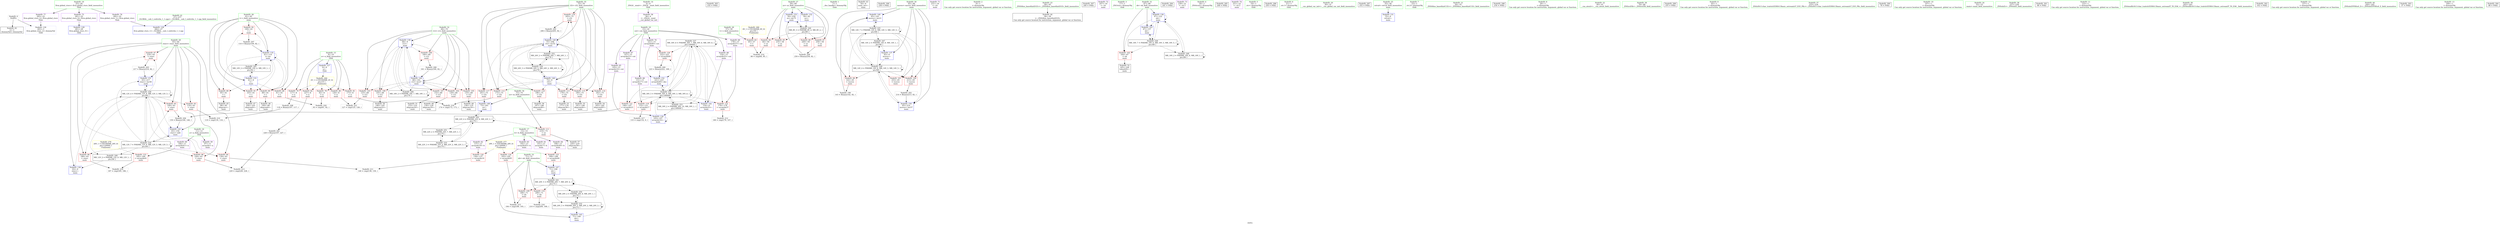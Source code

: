 digraph "SVFG" {
	label="SVFG";

	Node0x563da65fe4d0 [shape=record,color=grey,label="{NodeID: 0\nNullPtr}"];
	Node0x563da65fe4d0 -> Node0x563da6623800[style=solid];
	Node0x563da65fe4d0 -> Node0x563da662a080[style=solid];
	Node0x563da6623db0 [shape=record,color=red,label="{NodeID: 97\n216\<--63\n\<--stars\nmain\n}"];
	Node0x563da6623db0 -> Node0x563da6627e50[style=solid];
	Node0x563da6602970 [shape=record,color=green,label="{NodeID: 14\n4\<--6\n_ZStL8__ioinit\<--_ZStL8__ioinit_field_insensitive\nGlob }"];
	Node0x563da6602970 -> Node0x563da6625520[style=solid];
	Node0x563da6645e20 [shape=record,color=yellow,style=double,label="{NodeID: 277\n28V_1 = ENCHI(MR_28V_0)\npts\{140000 \}\nFun[main]}"];
	Node0x563da6645e20 -> Node0x563da66297d0[style=dashed];
	Node0x563da6645e20 -> Node0x563da6629b10[style=dashed];
	Node0x563da6645e20 -> Node0x563da6629be0[style=dashed];
	Node0x563da6624910 [shape=record,color=red,label="{NodeID: 111\n219\<--73\n\<--ni\nmain\n}"];
	Node0x563da6624910 -> Node0x563da6625450[style=solid];
	Node0x563da66039a0 [shape=record,color=green,label="{NodeID: 28\n61\<--62\ni\<--i_field_insensitive\nmain\n}"];
	Node0x563da66039a0 -> Node0x563da6626db0[style=solid];
	Node0x563da66039a0 -> Node0x563da6626e80[style=solid];
	Node0x563da66039a0 -> Node0x563da6626f50[style=solid];
	Node0x563da66039a0 -> Node0x563da6627020[style=solid];
	Node0x563da66039a0 -> Node0x563da66270f0[style=solid];
	Node0x563da66039a0 -> Node0x563da662a320[style=solid];
	Node0x563da66039a0 -> Node0x563da662a4c0[style=solid];
	Node0x563da662f2e0 [shape=record,color=grey,label="{NodeID: 208\n118 = Binary(107, 117, )\n}"];
	Node0x563da662f2e0 -> Node0x563da662f5e0[style=solid];
	Node0x563da6629be0 [shape=record,color=red,label="{NodeID: 125\n199\<--198\n\<--arrayidx49\nmain\n}"];
	Node0x563da6629be0 -> Node0x563da662ae80[style=solid];
	Node0x563da6623800 [shape=record,color=black,label="{NodeID: 42\n2\<--3\ndummyVal\<--dummyVal\n}"];
	Node0x563da6655b90 [shape=record,color=black,label="{NodeID: 305\n232 = PHI()\n}"];
	Node0x563da662a800 [shape=record,color=blue,label="{NodeID: 139\n69\<--9\ni12\<--\nmain\n}"];
	Node0x563da662a800 -> Node0x563da6624290[style=dashed];
	Node0x563da662a800 -> Node0x563da6624360[style=dashed];
	Node0x563da662a800 -> Node0x563da6624430[style=dashed];
	Node0x563da662a800 -> Node0x563da6624500[style=dashed];
	Node0x563da662a800 -> Node0x563da66245d0[style=dashed];
	Node0x563da662a800 -> Node0x563da66246a0[style=dashed];
	Node0x563da662a800 -> Node0x563da662a800[style=dashed];
	Node0x563da662a800 -> Node0x563da662ac10[style=dashed];
	Node0x563da662a800 -> Node0x563da663fd80[style=dashed];
	Node0x563da6625380 [shape=record,color=black,label="{NodeID: 56\n197\<--196\nidxprom48\<--\nmain\n}"];
	Node0x563da662b360 [shape=record,color=blue,label="{NodeID: 153\n59\<--259\nzz\<--inc75\nmain\n}"];
	Node0x563da662b360 -> Node0x563da663e080[style=dashed];
	Node0x563da6625ee0 [shape=record,color=purple,label="{NodeID: 70\n221\<--15\narrayidx60\<--cnt\nmain\n}"];
	Node0x563da6625ee0 -> Node0x563da6629cb0[style=solid];
	Node0x563da6625ee0 -> Node0x563da662b290[style=solid];
	Node0x563da6640280 [shape=record,color=black,label="{NodeID: 250\nMR_20V_2 = PHI(MR_20V_8, MR_20V_1, )\npts\{72 \}\n}"];
	Node0x563da6640280 -> Node0x563da663a480[style=dashed];
	Node0x563da6626a70 [shape=record,color=red,label="{NodeID: 84\n84\<--59\n\<--zz\nmain\n}"];
	Node0x563da6626a70 -> Node0x563da662fbe0[style=solid];
	Node0x563da65fedd0 [shape=record,color=green,label="{NodeID: 1\n7\<--1\n__dso_handle\<--dummyObj\nGlob }"];
	Node0x563da6644880 [shape=record,color=yellow,style=double,label="{NodeID: 264\n2V_1 = ENCHI(MR_2V_0)\npts\{10 \}\nFun[main]}"];
	Node0x563da6644880 -> Node0x563da6626590[style=dashed];
	Node0x563da6644880 -> Node0x563da6626660[style=dashed];
	Node0x563da6644880 -> Node0x563da6626730[style=dashed];
	Node0x563da6644880 -> Node0x563da6626800[style=dashed];
	Node0x563da6644880 -> Node0x563da66268d0[style=dashed];
	Node0x563da6623e80 [shape=record,color=red,label="{NodeID: 98\n226\<--63\n\<--stars\nmain\n}"];
	Node0x563da6623e80 -> Node0x563da662fa60[style=solid];
	Node0x563da6602a40 [shape=record,color=green,label="{NodeID: 15\n8\<--10\nn\<--n_field_insensitive\nGlob }"];
	Node0x563da6602a40 -> Node0x563da6626590[style=solid];
	Node0x563da6602a40 -> Node0x563da6626660[style=solid];
	Node0x563da6602a40 -> Node0x563da6626730[style=solid];
	Node0x563da6602a40 -> Node0x563da6626800[style=solid];
	Node0x563da6602a40 -> Node0x563da66268d0[style=solid];
	Node0x563da6602a40 -> Node0x563da6629d80[style=solid];
	Node0x563da66249e0 [shape=record,color=red,label="{NodeID: 112\n172\<--75\n\<--i32\nmain\n}"];
	Node0x563da66249e0 -> Node0x563da6630360[style=solid];
	Node0x563da6622e70 [shape=record,color=green,label="{NodeID: 29\n63\<--64\nstars\<--stars_field_insensitive\nmain\n}"];
	Node0x563da6622e70 -> Node0x563da66271c0[style=solid];
	Node0x563da6622e70 -> Node0x563da6627290[style=solid];
	Node0x563da6622e70 -> Node0x563da6627360[style=solid];
	Node0x563da6622e70 -> Node0x563da6623ce0[style=solid];
	Node0x563da6622e70 -> Node0x563da6623db0[style=solid];
	Node0x563da6622e70 -> Node0x563da6623e80[style=solid];
	Node0x563da6622e70 -> Node0x563da662a590[style=solid];
	Node0x563da6622e70 -> Node0x563da662a9a0[style=solid];
	Node0x563da6622e70 -> Node0x563da662b1c0[style=solid];
	Node0x563da662f460 [shape=record,color=grey,label="{NodeID: 209\n259 = Binary(258, 82, )\n}"];
	Node0x563da662f460 -> Node0x563da662b360[style=solid];
	Node0x563da6629cb0 [shape=record,color=red,label="{NodeID: 126\n222\<--221\n\<--arrayidx60\nmain\n}"];
	Node0x563da6629cb0 -> Node0x563da66279d0[style=solid];
	Node0x563da66238d0 [shape=record,color=black,label="{NodeID: 43\n54\<--9\nmain_ret\<--\nmain\n}"];
	Node0x563da6655cf0 [shape=record,color=black,label="{NodeID: 306\n236 = PHI()\n}"];
	Node0x563da662a8d0 [shape=record,color=blue,label="{NodeID: 140\n65\<--143\nmoves\<--inc21\nmain\n}"];
	Node0x563da662a8d0 -> Node0x563da6638180[style=dashed];
	Node0x563da6625450 [shape=record,color=black,label="{NodeID: 57\n220\<--219\nidxprom59\<--\nmain\n}"];
	Node0x563da6625fb0 [shape=record,color=purple,label="{NodeID: 71\n231\<--19\n\<--.str\nmain\n}"];
	Node0x563da6640780 [shape=record,color=black,label="{NodeID: 251\nMR_22V_2 = PHI(MR_22V_7, MR_22V_1, )\npts\{74 \}\n}"];
	Node0x563da6640780 -> Node0x563da663a980[style=dashed];
	Node0x563da6626b40 [shape=record,color=red,label="{NodeID: 85\n235\<--59\n\<--zz\nmain\n}"];
	Node0x563da65fe3b0 [shape=record,color=green,label="{NodeID: 2\n9\<--1\n\<--dummyObj\nCan only get source location for instruction, argument, global var or function.}"];
	Node0x563da6623f50 [shape=record,color=red,label="{NodeID: 99\n142\<--65\n\<--moves\nmain\n}"];
	Node0x563da6623f50 -> Node0x563da6627850[style=solid];
	Node0x563da65fe670 [shape=record,color=green,label="{NodeID: 16\n11\<--12\na\<--a_field_insensitive\nGlob }"];
	Node0x563da65fe670 -> Node0x563da66255f0[style=solid];
	Node0x563da65fe670 -> Node0x563da66256c0[style=solid];
	Node0x563da6624ab0 [shape=record,color=red,label="{NodeID: 113\n176\<--75\n\<--i32\nmain\n}"];
	Node0x563da6624ab0 -> Node0x563da6625110[style=solid];
	Node0x563da6622f00 [shape=record,color=green,label="{NodeID: 30\n65\<--66\nmoves\<--moves_field_insensitive\nmain\n}"];
	Node0x563da6622f00 -> Node0x563da6623f50[style=solid];
	Node0x563da6622f00 -> Node0x563da6624020[style=solid];
	Node0x563da6622f00 -> Node0x563da66240f0[style=solid];
	Node0x563da6622f00 -> Node0x563da662a660[style=solid];
	Node0x563da6622f00 -> Node0x563da662a8d0[style=solid];
	Node0x563da6622f00 -> Node0x563da662b0f0[style=solid];
	Node0x563da662f5e0 [shape=record,color=grey,label="{NodeID: 210\n119 = cmp(116, 118, )\n}"];
	Node0x563da6629d80 [shape=record,color=blue,label="{NodeID: 127\n8\<--9\nn\<--\nGlob }"];
	Node0x563da6629d80 -> Node0x563da6644880[style=dashed];
	Node0x563da66239a0 [shape=record,color=black,label="{NodeID: 44\n38\<--39\n\<--_ZNSt8ios_base4InitD1Ev\nCan only get source location for instruction, argument, global var or function.}"];
	Node0x563da6655df0 [shape=record,color=black,label="{NodeID: 307\n240 = PHI()\n}"];
	Node0x563da6637c80 [shape=record,color=black,label="{NodeID: 224\nMR_12V_7 = PHI(MR_12V_6, MR_12V_5, MR_12V_5, )\npts\{64 \}\n}"];
	Node0x563da6637c80 -> Node0x563da6627290[style=dashed];
	Node0x563da6637c80 -> Node0x563da6627360[style=dashed];
	Node0x563da6637c80 -> Node0x563da6623ce0[style=dashed];
	Node0x563da6637c80 -> Node0x563da6623db0[style=dashed];
	Node0x563da6637c80 -> Node0x563da6623e80[style=dashed];
	Node0x563da6637c80 -> Node0x563da662a9a0[style=dashed];
	Node0x563da6637c80 -> Node0x563da662b1c0[style=dashed];
	Node0x563da6637c80 -> Node0x563da6637c80[style=dashed];
	Node0x563da6637c80 -> Node0x563da6639080[style=dashed];
	Node0x563da6637c80 -> Node0x563da663ea80[style=dashed];
	Node0x563da662a9a0 [shape=record,color=blue,label="{NodeID: 141\n63\<--150\nstars\<--add\nmain\n}"];
	Node0x563da662a9a0 -> Node0x563da6637c80[style=dashed];
	Node0x563da6625520 [shape=record,color=purple,label="{NodeID: 58\n36\<--4\n\<--_ZStL8__ioinit\n__cxx_global_var_init\n}"];
	Node0x563da6626080 [shape=record,color=purple,label="{NodeID: 72\n247\<--19\n\<--.str\nmain\n}"];
	Node0x563da6640c80 [shape=record,color=black,label="{NodeID: 252\nMR_24V_2 = PHI(MR_24V_7, MR_24V_1, )\npts\{76 \}\n}"];
	Node0x563da6640c80 -> Node0x563da663ae80[style=dashed];
	Node0x563da6626c10 [shape=record,color=red,label="{NodeID: 86\n249\<--59\n\<--zz\nmain\n}"];
	Node0x563da6603ed0 [shape=record,color=green,label="{NodeID: 3\n17\<--1\n_ZSt3cin\<--dummyObj\nGlob }"];
	Node0x563da6645480 [shape=record,color=yellow,style=double,label="{NodeID: 266\n6V_1 = ENCHI(MR_6V_0)\npts\{58 \}\nFun[main]}"];
	Node0x563da6645480 -> Node0x563da66269a0[style=dashed];
	Node0x563da6624020 [shape=record,color=red,label="{NodeID: 100\n213\<--65\n\<--moves\nmain\n}"];
	Node0x563da6624020 -> Node0x563da6627cd0[style=solid];
	Node0x563da65fe740 [shape=record,color=green,label="{NodeID: 17\n13\<--14\nb\<--b_field_insensitive\nGlob }"];
	Node0x563da65fe740 -> Node0x563da6625790[style=solid];
	Node0x563da65fe740 -> Node0x563da6625860[style=solid];
	Node0x563da65fe740 -> Node0x563da6625930[style=solid];
	Node0x563da65fe740 -> Node0x563da6625a00[style=solid];
	Node0x563da6624b80 [shape=record,color=red,label="{NodeID: 114\n182\<--75\n\<--i32\nmain\n}"];
	Node0x563da6624b80 -> Node0x563da66251e0[style=solid];
	Node0x563da6622f90 [shape=record,color=green,label="{NodeID: 31\n67\<--68\nok\<--ok_field_insensitive\nmain\n}"];
	Node0x563da6622f90 -> Node0x563da66241c0[style=solid];
	Node0x563da6622f90 -> Node0x563da662a730[style=solid];
	Node0x563da6622f90 -> Node0x563da662ab40[style=solid];
	Node0x563da63ab8d0 [shape=record,color=black,label="{NodeID: 294\n241 = PHI()\n}"];
	Node0x563da662f760 [shape=record,color=grey,label="{NodeID: 211\n140 = cmp(138, 139, )\n}"];
	Node0x563da6629e80 [shape=record,color=blue,label="{NodeID: 128\n281\<--26\nllvm.global_ctors_0\<--\nGlob }"];
	Node0x563da6623a70 [shape=record,color=black,label="{NodeID: 45\n96\<--95\nidxprom\<--\nmain\n}"];
	Node0x563da6638180 [shape=record,color=black,label="{NodeID: 225\nMR_14V_7 = PHI(MR_14V_6, MR_14V_5, MR_14V_5, )\npts\{66 \}\n}"];
	Node0x563da6638180 -> Node0x563da6623f50[style=dashed];
	Node0x563da6638180 -> Node0x563da6624020[style=dashed];
	Node0x563da6638180 -> Node0x563da66240f0[style=dashed];
	Node0x563da6638180 -> Node0x563da662a8d0[style=dashed];
	Node0x563da6638180 -> Node0x563da662b0f0[style=dashed];
	Node0x563da6638180 -> Node0x563da6638180[style=dashed];
	Node0x563da6638180 -> Node0x563da6639580[style=dashed];
	Node0x563da6638180 -> Node0x563da663f790[style=dashed];
	Node0x563da662aa70 [shape=record,color=blue,label="{NodeID: 142\n154\<--9\narrayidx25\<--\nmain\n}"];
	Node0x563da662aa70 -> Node0x563da6638b80[style=dashed];
	Node0x563da66255f0 [shape=record,color=purple,label="{NodeID: 59\n97\<--11\narrayidx\<--a\nmain\n}"];
	Node0x563da6626150 [shape=record,color=purple,label="{NodeID: 73\n239\<--21\n\<--.str.1\nmain\n}"];
	Node0x563da6641180 [shape=record,color=black,label="{NodeID: 253\nMR_30V_2 = PHI(MR_30V_10, MR_30V_1, )\npts\{160000 \}\n}"];
	Node0x563da6641180 -> Node0x563da662a3f0[style=dashed];
	Node0x563da6641180 -> Node0x563da663b380[style=dashed];
	Node0x563da6626ce0 [shape=record,color=red,label="{NodeID: 87\n258\<--59\n\<--zz\nmain\n}"];
	Node0x563da6626ce0 -> Node0x563da662f460[style=solid];
	Node0x563da6603f60 [shape=record,color=green,label="{NodeID: 4\n18\<--1\n_ZSt4cout\<--dummyObj\nGlob }"];
	Node0x563da66240f0 [shape=record,color=red,label="{NodeID: 101\n253\<--65\n\<--moves\nmain\n}"];
	Node0x563da65fe810 [shape=record,color=green,label="{NodeID: 18\n15\<--16\ncnt\<--cnt_field_insensitive\nGlob }"];
	Node0x563da65fe810 -> Node0x563da6625ad0[style=solid];
	Node0x563da65fe810 -> Node0x563da6625ba0[style=solid];
	Node0x563da65fe810 -> Node0x563da6625c70[style=solid];
	Node0x563da65fe810 -> Node0x563da6625d40[style=solid];
	Node0x563da65fe810 -> Node0x563da6625e10[style=solid];
	Node0x563da65fe810 -> Node0x563da6625ee0[style=solid];
	Node0x563da6624c50 [shape=record,color=red,label="{NodeID: 115\n190\<--75\n\<--i32\nmain\n}"];
	Node0x563da6624c50 -> Node0x563da66252b0[style=solid];
	Node0x563da6623020 [shape=record,color=green,label="{NodeID: 32\n69\<--70\ni12\<--i12_field_insensitive\nmain\n}"];
	Node0x563da6623020 -> Node0x563da6624290[style=solid];
	Node0x563da6623020 -> Node0x563da6624360[style=solid];
	Node0x563da6623020 -> Node0x563da6624430[style=solid];
	Node0x563da6623020 -> Node0x563da6624500[style=solid];
	Node0x563da6623020 -> Node0x563da66245d0[style=solid];
	Node0x563da6623020 -> Node0x563da66246a0[style=solid];
	Node0x563da6623020 -> Node0x563da662a800[style=solid];
	Node0x563da6623020 -> Node0x563da662ac10[style=solid];
	Node0x563da6654210 [shape=record,color=black,label="{NodeID: 295\n248 = PHI()\n}"];
	Node0x563da662f8e0 [shape=record,color=grey,label="{NodeID: 212\n180 = cmp(179, 107, )\n}"];
	Node0x563da6629f80 [shape=record,color=blue,label="{NodeID: 129\n282\<--27\nllvm.global_ctors_1\<--_GLOBAL__sub_I_cedriclin_1_1.cpp\nGlob }"];
	Node0x563da6623b40 [shape=record,color=black,label="{NodeID: 46\n100\<--99\nidxprom6\<--\nmain\n}"];
	Node0x563da6638680 [shape=record,color=black,label="{NodeID: 226\nMR_16V_7 = PHI(MR_16V_6, MR_16V_5, MR_16V_5, )\npts\{68 \}\n}"];
	Node0x563da6638680 -> Node0x563da66241c0[style=dashed];
	Node0x563da6638680 -> Node0x563da662a730[style=dashed];
	Node0x563da6638680 -> Node0x563da662ab40[style=dashed];
	Node0x563da6638680 -> Node0x563da6638680[style=dashed];
	Node0x563da6638680 -> Node0x563da663f880[style=dashed];
	Node0x563da662ab40 [shape=record,color=blue,label="{NodeID: 143\n67\<--157\nok\<--\nmain\n}"];
	Node0x563da662ab40 -> Node0x563da6638680[style=dashed];
	Node0x563da66256c0 [shape=record,color=purple,label="{NodeID: 60\n184\<--11\narrayidx41\<--a\nmain\n}"];
	Node0x563da66256c0 -> Node0x563da6629a40[style=solid];
	Node0x563da6626220 [shape=record,color=purple,label="{NodeID: 74\n251\<--23\n\<--.str.2\nmain\n}"];
	Node0x563da6626db0 [shape=record,color=red,label="{NodeID: 88\n91\<--61\n\<--i\nmain\n}"];
	Node0x563da6626db0 -> Node0x563da66304e0[style=solid];
	Node0x563da6602510 [shape=record,color=green,label="{NodeID: 5\n19\<--1\n.str\<--dummyObj\nGlob }"];
	Node0x563da66241c0 [shape=record,color=red,label="{NodeID: 102\n164\<--67\n\<--ok\nmain\n}"];
	Node0x563da66241c0 -> Node0x563da6625040[style=solid];
	Node0x563da65fe8e0 [shape=record,color=green,label="{NodeID: 19\n25\<--29\nllvm.global_ctors\<--llvm.global_ctors_field_insensitive\nGlob }"];
	Node0x563da65fe8e0 -> Node0x563da66262f0[style=solid];
	Node0x563da65fe8e0 -> Node0x563da66263c0[style=solid];
	Node0x563da65fe8e0 -> Node0x563da6626490[style=solid];
	Node0x563da6627850 [shape=record,color=grey,label="{NodeID: 199\n143 = Binary(142, 82, )\n}"];
	Node0x563da6627850 -> Node0x563da662a8d0[style=solid];
	Node0x563da6629490 [shape=record,color=red,label="{NodeID: 116\n196\<--75\n\<--i32\nmain\n}"];
	Node0x563da6629490 -> Node0x563da6625380[style=solid];
	Node0x563da66230b0 [shape=record,color=green,label="{NodeID: 33\n71\<--72\nnb\<--nb_field_insensitive\nmain\n}"];
	Node0x563da66230b0 -> Node0x563da6624770[style=solid];
	Node0x563da66230b0 -> Node0x563da6624840[style=solid];
	Node0x563da66230b0 -> Node0x563da662ace0[style=solid];
	Node0x563da66230b0 -> Node0x563da662ae80[style=solid];
	Node0x563da6654370 [shape=record,color=black,label="{NodeID: 296\n250 = PHI()\n}"];
	Node0x563da662fa60 [shape=record,color=grey,label="{NodeID: 213\n229 = cmp(226, 228, )\n}"];
	Node0x563da662a080 [shape=record,color=blue, style = dotted,label="{NodeID: 130\n283\<--3\nllvm.global_ctors_2\<--dummyVal\nGlob }"];
	Node0x563da6623c10 [shape=record,color=black,label="{NodeID: 47\n104\<--103\nidxprom9\<--\nmain\n}"];
	Node0x563da6638b80 [shape=record,color=black,label="{NodeID: 227\nMR_30V_8 = PHI(MR_30V_7, MR_30V_6, MR_30V_6, )\npts\{160000 \}\n}"];
	Node0x563da6638b80 -> Node0x563da6629700[style=dashed];
	Node0x563da6638b80 -> Node0x563da66298a0[style=dashed];
	Node0x563da6638b80 -> Node0x563da6629970[style=dashed];
	Node0x563da6638b80 -> Node0x563da6629cb0[style=dashed];
	Node0x563da6638b80 -> Node0x563da662aa70[style=dashed];
	Node0x563da6638b80 -> Node0x563da662b290[style=dashed];
	Node0x563da6638b80 -> Node0x563da6638b80[style=dashed];
	Node0x563da6638b80 -> Node0x563da663b380[style=dashed];
	Node0x563da6638b80 -> Node0x563da6641180[style=dashed];
	Node0x563da662ac10 [shape=record,color=blue,label="{NodeID: 144\n69\<--161\ni12\<--inc27\nmain\n}"];
	Node0x563da662ac10 -> Node0x563da6624290[style=dashed];
	Node0x563da662ac10 -> Node0x563da6624360[style=dashed];
	Node0x563da662ac10 -> Node0x563da6624430[style=dashed];
	Node0x563da662ac10 -> Node0x563da6624500[style=dashed];
	Node0x563da662ac10 -> Node0x563da66245d0[style=dashed];
	Node0x563da662ac10 -> Node0x563da66246a0[style=dashed];
	Node0x563da662ac10 -> Node0x563da662a800[style=dashed];
	Node0x563da662ac10 -> Node0x563da662ac10[style=dashed];
	Node0x563da662ac10 -> Node0x563da663fd80[style=dashed];
	Node0x563da6625790 [shape=record,color=purple,label="{NodeID: 61\n101\<--13\narrayidx7\<--b\nmain\n}"];
	Node0x563da663d180 [shape=record,color=black,label="{NodeID: 241\nMR_20V_5 = PHI(MR_20V_7, MR_20V_4, )\npts\{72 \}\n}"];
	Node0x563da663d180 -> Node0x563da6624770[style=dashed];
	Node0x563da663d180 -> Node0x563da6624840[style=dashed];
	Node0x563da663d180 -> Node0x563da662ae80[style=dashed];
	Node0x563da663d180 -> Node0x563da663a480[style=dashed];
	Node0x563da663d180 -> Node0x563da663d180[style=dashed];
	Node0x563da663d180 -> Node0x563da6640280[style=dashed];
	Node0x563da66262f0 [shape=record,color=purple,label="{NodeID: 75\n281\<--25\nllvm.global_ctors_0\<--llvm.global_ctors\nGlob }"];
	Node0x563da66262f0 -> Node0x563da6629e80[style=solid];
	Node0x563da6626e80 [shape=record,color=red,label="{NodeID: 89\n95\<--61\n\<--i\nmain\n}"];
	Node0x563da6626e80 -> Node0x563da6623a70[style=solid];
	Node0x563da66025a0 [shape=record,color=green,label="{NodeID: 6\n21\<--1\n.str.1\<--dummyObj\nGlob }"];
	Node0x563da6624290 [shape=record,color=red,label="{NodeID: 103\n125\<--69\n\<--i12\nmain\n}"];
	Node0x563da6624290 -> Node0x563da6630660[style=solid];
	Node0x563da6603360 [shape=record,color=green,label="{NodeID: 20\n30\<--31\n__cxx_global_var_init\<--__cxx_global_var_init_field_insensitive\n}"];
	Node0x563da66279d0 [shape=record,color=grey,label="{NodeID: 200\n223 = Binary(222, 169, )\n}"];
	Node0x563da66279d0 -> Node0x563da662b290[style=solid];
	Node0x563da6629560 [shape=record,color=red,label="{NodeID: 117\n201\<--75\n\<--i32\nmain\n}"];
	Node0x563da6629560 -> Node0x563da662af50[style=solid];
	Node0x563da6623180 [shape=record,color=green,label="{NodeID: 34\n73\<--74\nni\<--ni_field_insensitive\nmain\n}"];
	Node0x563da6623180 -> Node0x563da6624910[style=solid];
	Node0x563da6623180 -> Node0x563da662af50[style=solid];
	Node0x563da6654e50 [shape=record,color=black,label="{NodeID: 297\n252 = PHI()\n}"];
	Node0x563da662fbe0 [shape=record,color=grey,label="{NodeID: 214\n86 = cmp(84, 85, )\n}"];
	Node0x563da662a180 [shape=record,color=blue,label="{NodeID: 131\n55\<--9\nretval\<--\nmain\n}"];
	Node0x563da6624d00 [shape=record,color=black,label="{NodeID: 48\n130\<--129\nidxprom16\<--\nmain\n}"];
	Node0x563da6639080 [shape=record,color=black,label="{NodeID: 228\nMR_12V_4 = PHI(MR_12V_8, MR_12V_3, MR_12V_5, )\npts\{64 \}\n}"];
	Node0x563da6639080 -> Node0x563da66271c0[style=dashed];
	Node0x563da6639080 -> Node0x563da6627290[style=dashed];
	Node0x563da6639080 -> Node0x563da6627360[style=dashed];
	Node0x563da6639080 -> Node0x563da6623ce0[style=dashed];
	Node0x563da6639080 -> Node0x563da6623db0[style=dashed];
	Node0x563da6639080 -> Node0x563da6623e80[style=dashed];
	Node0x563da6639080 -> Node0x563da662a9a0[style=dashed];
	Node0x563da6639080 -> Node0x563da662b1c0[style=dashed];
	Node0x563da6639080 -> Node0x563da6637c80[style=dashed];
	Node0x563da6639080 -> Node0x563da6639080[style=dashed];
	Node0x563da6639080 -> Node0x563da663ea80[style=dashed];
	Node0x563da662ace0 [shape=record,color=blue,label="{NodeID: 145\n71\<--169\nnb\<--\nmain\n}"];
	Node0x563da662ace0 -> Node0x563da663d180[style=dashed];
	Node0x563da6625860 [shape=record,color=purple,label="{NodeID: 62\n137\<--13\narrayidx19\<--b\nmain\n}"];
	Node0x563da6625860 -> Node0x563da66297d0[style=solid];
	Node0x563da663d680 [shape=record,color=black,label="{NodeID: 242\nMR_22V_4 = PHI(MR_22V_6, MR_22V_3, )\npts\{74 \}\n}"];
	Node0x563da663d680 -> Node0x563da6624910[style=dashed];
	Node0x563da663d680 -> Node0x563da662af50[style=dashed];
	Node0x563da663d680 -> Node0x563da663a980[style=dashed];
	Node0x563da663d680 -> Node0x563da663d680[style=dashed];
	Node0x563da663d680 -> Node0x563da6640780[style=dashed];
	Node0x563da66263c0 [shape=record,color=purple,label="{NodeID: 76\n282\<--25\nllvm.global_ctors_1\<--llvm.global_ctors\nGlob }"];
	Node0x563da66263c0 -> Node0x563da6629f80[style=solid];
	Node0x563da6626f50 [shape=record,color=red,label="{NodeID: 90\n99\<--61\n\<--i\nmain\n}"];
	Node0x563da6626f50 -> Node0x563da6623b40[style=solid];
	Node0x563da65fef30 [shape=record,color=green,label="{NodeID: 7\n23\<--1\n.str.2\<--dummyObj\nGlob }"];
	Node0x563da6624360 [shape=record,color=red,label="{NodeID: 104\n129\<--69\n\<--i12\nmain\n}"];
	Node0x563da6624360 -> Node0x563da6624d00[style=solid];
	Node0x563da66033f0 [shape=record,color=green,label="{NodeID: 21\n34\<--35\n_ZNSt8ios_base4InitC1Ev\<--_ZNSt8ios_base4InitC1Ev_field_insensitive\n}"];
	Node0x563da6627b50 [shape=record,color=grey,label="{NodeID: 201\n228 = Binary(107, 227, )\n}"];
	Node0x563da6627b50 -> Node0x563da662fa60[style=solid];
	Node0x563da6629630 [shape=record,color=red,label="{NodeID: 118\n205\<--75\n\<--i32\nmain\n}"];
	Node0x563da6629630 -> Node0x563da6628150[style=solid];
	Node0x563da6623250 [shape=record,color=green,label="{NodeID: 35\n75\<--76\ni32\<--i32_field_insensitive\nmain\n}"];
	Node0x563da6623250 -> Node0x563da66249e0[style=solid];
	Node0x563da6623250 -> Node0x563da6624ab0[style=solid];
	Node0x563da6623250 -> Node0x563da6624b80[style=solid];
	Node0x563da6623250 -> Node0x563da6624c50[style=solid];
	Node0x563da6623250 -> Node0x563da6629490[style=solid];
	Node0x563da6623250 -> Node0x563da6629560[style=solid];
	Node0x563da6623250 -> Node0x563da6629630[style=solid];
	Node0x563da6623250 -> Node0x563da662adb0[style=solid];
	Node0x563da6623250 -> Node0x563da662b020[style=solid];
	Node0x563da6654f20 [shape=record,color=black,label="{NodeID: 298\n254 = PHI()\n}"];
	Node0x563da662fd60 [shape=record,color=grey,label="{NodeID: 215\n194 = cmp(189, 193, )\n}"];
	Node0x563da662a250 [shape=record,color=blue,label="{NodeID: 132\n59\<--82\nzz\<--\nmain\n}"];
	Node0x563da662a250 -> Node0x563da663e080[style=dashed];
	Node0x563da6624dd0 [shape=record,color=black,label="{NodeID: 49\n136\<--135\nidxprom18\<--\nmain\n}"];
	Node0x563da6639580 [shape=record,color=black,label="{NodeID: 229\nMR_14V_4 = PHI(MR_14V_8, MR_14V_3, MR_14V_5, )\npts\{66 \}\n}"];
	Node0x563da6639580 -> Node0x563da6623f50[style=dashed];
	Node0x563da6639580 -> Node0x563da6624020[style=dashed];
	Node0x563da6639580 -> Node0x563da66240f0[style=dashed];
	Node0x563da6639580 -> Node0x563da662a8d0[style=dashed];
	Node0x563da6639580 -> Node0x563da662b0f0[style=dashed];
	Node0x563da6639580 -> Node0x563da6638180[style=dashed];
	Node0x563da6639580 -> Node0x563da6639580[style=dashed];
	Node0x563da6639580 -> Node0x563da663f790[style=dashed];
	Node0x563da662adb0 [shape=record,color=blue,label="{NodeID: 146\n75\<--9\ni32\<--\nmain\n}"];
	Node0x563da662adb0 -> Node0x563da66249e0[style=dashed];
	Node0x563da662adb0 -> Node0x563da6624ab0[style=dashed];
	Node0x563da662adb0 -> Node0x563da6624b80[style=dashed];
	Node0x563da662adb0 -> Node0x563da6624c50[style=dashed];
	Node0x563da662adb0 -> Node0x563da6629490[style=dashed];
	Node0x563da662adb0 -> Node0x563da6629560[style=dashed];
	Node0x563da662adb0 -> Node0x563da6629630[style=dashed];
	Node0x563da662adb0 -> Node0x563da662b020[style=dashed];
	Node0x563da662adb0 -> Node0x563da663ae80[style=dashed];
	Node0x563da662adb0 -> Node0x563da6640c80[style=dashed];
	Node0x563da6625930 [shape=record,color=purple,label="{NodeID: 63\n192\<--13\narrayidx45\<--b\nmain\n}"];
	Node0x563da6625930 -> Node0x563da6629b10[style=solid];
	Node0x563da6626490 [shape=record,color=purple,label="{NodeID: 77\n283\<--25\nllvm.global_ctors_2\<--llvm.global_ctors\nGlob }"];
	Node0x563da6626490 -> Node0x563da662a080[style=solid];
	Node0x563da6627020 [shape=record,color=red,label="{NodeID: 91\n103\<--61\n\<--i\nmain\n}"];
	Node0x563da6627020 -> Node0x563da6623c10[style=solid];
	Node0x563da65fefc0 [shape=record,color=green,label="{NodeID: 8\n26\<--1\n\<--dummyObj\nCan only get source location for instruction, argument, global var or function.}"];
	Node0x563da6624430 [shape=record,color=red,label="{NodeID: 105\n135\<--69\n\<--i12\nmain\n}"];
	Node0x563da6624430 -> Node0x563da6624dd0[style=solid];
	Node0x563da66034c0 [shape=record,color=green,label="{NodeID: 22\n40\<--41\n__cxa_atexit\<--__cxa_atexit_field_insensitive\n}"];
	Node0x563da6627cd0 [shape=record,color=grey,label="{NodeID: 202\n214 = Binary(213, 82, )\n}"];
	Node0x563da6627cd0 -> Node0x563da662b0f0[style=solid];
	Node0x563da6629700 [shape=record,color=red,label="{NodeID: 119\n132\<--131\n\<--arrayidx17\nmain\n}"];
	Node0x563da6629700 -> Node0x563da6630060[style=solid];
	Node0x563da6623320 [shape=record,color=green,label="{NodeID: 36\n79\<--80\n_ZNSirsERi\<--_ZNSirsERi_field_insensitive\n}"];
	Node0x563da6655020 [shape=record,color=black,label="{NodeID: 299\n255 = PHI()\n}"];
	Node0x563da662fee0 [shape=record,color=grey,label="{NodeID: 216\n210 = cmp(209, 169, )\n}"];
	Node0x563da662a320 [shape=record,color=blue,label="{NodeID: 133\n61\<--9\ni\<--\nmain\n}"];
	Node0x563da662a320 -> Node0x563da6626db0[style=dashed];
	Node0x563da662a320 -> Node0x563da6626e80[style=dashed];
	Node0x563da662a320 -> Node0x563da6626f50[style=dashed];
	Node0x563da662a320 -> Node0x563da6627020[style=dashed];
	Node0x563da662a320 -> Node0x563da66270f0[style=dashed];
	Node0x563da662a320 -> Node0x563da662a4c0[style=dashed];
	Node0x563da662a320 -> Node0x563da663e580[style=dashed];
	Node0x563da6624ea0 [shape=record,color=black,label="{NodeID: 50\n146\<--145\nidxprom22\<--\nmain\n}"];
	Node0x563da662ae80 [shape=record,color=blue,label="{NodeID: 147\n71\<--199\nnb\<--\nmain\n}"];
	Node0x563da662ae80 -> Node0x563da663d180[style=dashed];
	Node0x563da6625a00 [shape=record,color=purple,label="{NodeID: 64\n198\<--13\narrayidx49\<--b\nmain\n}"];
	Node0x563da6625a00 -> Node0x563da6629be0[style=solid];
	Node0x563da663e080 [shape=record,color=black,label="{NodeID: 244\nMR_8V_3 = PHI(MR_8V_4, MR_8V_2, )\npts\{60 \}\n}"];
	Node0x563da663e080 -> Node0x563da6626a70[style=dashed];
	Node0x563da663e080 -> Node0x563da6626b40[style=dashed];
	Node0x563da663e080 -> Node0x563da6626c10[style=dashed];
	Node0x563da663e080 -> Node0x563da6626ce0[style=dashed];
	Node0x563da663e080 -> Node0x563da662b360[style=dashed];
	Node0x563da6626590 [shape=record,color=red,label="{NodeID: 78\n92\<--8\n\<--n\nmain\n}"];
	Node0x563da6626590 -> Node0x563da66304e0[style=solid];
	Node0x563da66270f0 [shape=record,color=red,label="{NodeID: 92\n109\<--61\n\<--i\nmain\n}"];
	Node0x563da66270f0 -> Node0x563da662f160[style=solid];
	Node0x563da65ff050 [shape=record,color=green,label="{NodeID: 9\n82\<--1\n\<--dummyObj\nCan only get source location for instruction, argument, global var or function.}"];
	Node0x563da6624500 [shape=record,color=red,label="{NodeID: 106\n145\<--69\n\<--i12\nmain\n}"];
	Node0x563da6624500 -> Node0x563da6624ea0[style=solid];
	Node0x563da6603590 [shape=record,color=green,label="{NodeID: 23\n39\<--45\n_ZNSt8ios_base4InitD1Ev\<--_ZNSt8ios_base4InitD1Ev_field_insensitive\n}"];
	Node0x563da6603590 -> Node0x563da66239a0[style=solid];
	Node0x563da6627e50 [shape=record,color=grey,label="{NodeID: 203\n217 = Binary(216, 82, )\n}"];
	Node0x563da6627e50 -> Node0x563da662b1c0[style=solid];
	Node0x563da66297d0 [shape=record,color=red,label="{NodeID: 120\n138\<--137\n\<--arrayidx19\nmain\n}"];
	Node0x563da66297d0 -> Node0x563da662f760[style=solid];
	Node0x563da66233f0 [shape=record,color=green,label="{NodeID: 37\n233\<--234\n_ZStlsISt11char_traitsIcEERSt13basic_ostreamIcT_ES5_PKc\<--_ZStlsISt11char_traitsIcEERSt13basic_ostreamIcT_ES5_PKc_field_insensitive\n}"];
	Node0x563da6655690 [shape=record,color=black,label="{NodeID: 300\n78 = PHI()\n}"];
	Node0x563da6630060 [shape=record,color=grey,label="{NodeID: 217\n133 = cmp(132, 9, )\n}"];
	Node0x563da662a3f0 [shape=record,color=blue,label="{NodeID: 134\n105\<--107\narrayidx10\<--\nmain\n}"];
	Node0x563da662a3f0 -> Node0x563da662a3f0[style=dashed];
	Node0x563da662a3f0 -> Node0x563da663b380[style=dashed];
	Node0x563da6624f70 [shape=record,color=black,label="{NodeID: 51\n153\<--152\nidxprom24\<--\nmain\n}"];
	Node0x563da662af50 [shape=record,color=blue,label="{NodeID: 148\n73\<--201\nni\<--\nmain\n}"];
	Node0x563da662af50 -> Node0x563da663d680[style=dashed];
	Node0x563da6625ad0 [shape=record,color=purple,label="{NodeID: 65\n105\<--15\narrayidx10\<--cnt\nmain\n}"];
	Node0x563da6625ad0 -> Node0x563da662a3f0[style=solid];
	Node0x563da663e580 [shape=record,color=black,label="{NodeID: 245\nMR_10V_2 = PHI(MR_10V_4, MR_10V_1, )\npts\{62 \}\n}"];
	Node0x563da663e580 -> Node0x563da662a320[style=dashed];
	Node0x563da6626660 [shape=record,color=red,label="{NodeID: 79\n117\<--8\n\<--n\nmain\n}"];
	Node0x563da6626660 -> Node0x563da662f2e0[style=solid];
	Node0x563da66271c0 [shape=record,color=red,label="{NodeID: 93\n116\<--63\n\<--stars\nmain\n}"];
	Node0x563da66271c0 -> Node0x563da662f5e0[style=solid];
	Node0x563da65fea70 [shape=record,color=green,label="{NodeID: 10\n107\<--1\n\<--dummyObj\nCan only get source location for instruction, argument, global var or function.}"];
	Node0x563da66245d0 [shape=record,color=red,label="{NodeID: 107\n152\<--69\n\<--i12\nmain\n}"];
	Node0x563da66245d0 -> Node0x563da6624f70[style=solid];
	Node0x563da6603660 [shape=record,color=green,label="{NodeID: 24\n52\<--53\nmain\<--main_field_insensitive\n}"];
	Node0x563da6627fd0 [shape=record,color=grey,label="{NodeID: 204\n150 = Binary(149, 148, )\n}"];
	Node0x563da6627fd0 -> Node0x563da662a9a0[style=solid];
	Node0x563da66298a0 [shape=record,color=red,label="{NodeID: 121\n148\<--147\n\<--arrayidx23\nmain\n}"];
	Node0x563da66298a0 -> Node0x563da6627fd0[style=solid];
	Node0x563da66234c0 [shape=record,color=green,label="{NodeID: 38\n237\<--238\n_ZNSolsEi\<--_ZNSolsEi_field_insensitive\n}"];
	Node0x563da6655790 [shape=record,color=black,label="{NodeID: 301\n98 = PHI()\n}"];
	Node0x563da66301e0 [shape=record,color=grey,label="{NodeID: 218\n187 = cmp(185, 186, )\n}"];
	Node0x563da662a4c0 [shape=record,color=blue,label="{NodeID: 135\n61\<--110\ni\<--inc\nmain\n}"];
	Node0x563da662a4c0 -> Node0x563da6626db0[style=dashed];
	Node0x563da662a4c0 -> Node0x563da6626e80[style=dashed];
	Node0x563da662a4c0 -> Node0x563da6626f50[style=dashed];
	Node0x563da662a4c0 -> Node0x563da6627020[style=dashed];
	Node0x563da662a4c0 -> Node0x563da66270f0[style=dashed];
	Node0x563da662a4c0 -> Node0x563da662a4c0[style=dashed];
	Node0x563da662a4c0 -> Node0x563da663e580[style=dashed];
	Node0x563da6625040 [shape=record,color=black,label="{NodeID: 52\n165\<--164\ntobool29\<--\nmain\n}"];
	Node0x563da663a480 [shape=record,color=black,label="{NodeID: 232\nMR_20V_3 = PHI(MR_20V_5, MR_20V_2, MR_20V_3, )\npts\{72 \}\n}"];
	Node0x563da663a480 -> Node0x563da662ace0[style=dashed];
	Node0x563da663a480 -> Node0x563da663a480[style=dashed];
	Node0x563da663a480 -> Node0x563da6640280[style=dashed];
	Node0x563da662b020 [shape=record,color=blue,label="{NodeID: 149\n75\<--206\ni32\<--inc52\nmain\n}"];
	Node0x563da662b020 -> Node0x563da66249e0[style=dashed];
	Node0x563da662b020 -> Node0x563da6624ab0[style=dashed];
	Node0x563da662b020 -> Node0x563da6624b80[style=dashed];
	Node0x563da662b020 -> Node0x563da6624c50[style=dashed];
	Node0x563da662b020 -> Node0x563da6629490[style=dashed];
	Node0x563da662b020 -> Node0x563da6629560[style=dashed];
	Node0x563da662b020 -> Node0x563da6629630[style=dashed];
	Node0x563da662b020 -> Node0x563da662b020[style=dashed];
	Node0x563da662b020 -> Node0x563da663ae80[style=dashed];
	Node0x563da662b020 -> Node0x563da6640c80[style=dashed];
	Node0x563da6625ba0 [shape=record,color=purple,label="{NodeID: 66\n131\<--15\narrayidx17\<--cnt\nmain\n}"];
	Node0x563da6625ba0 -> Node0x563da6629700[style=solid];
	Node0x563da663ea80 [shape=record,color=black,label="{NodeID: 246\nMR_12V_2 = PHI(MR_12V_9, MR_12V_1, )\npts\{64 \}\n}"];
	Node0x563da663ea80 -> Node0x563da662a590[style=dashed];
	Node0x563da6626730 [shape=record,color=red,label="{NodeID: 80\n126\<--8\n\<--n\nmain\n}"];
	Node0x563da6626730 -> Node0x563da6630660[style=solid];
	Node0x563da6627290 [shape=record,color=red,label="{NodeID: 94\n139\<--63\n\<--stars\nmain\n}"];
	Node0x563da6627290 -> Node0x563da662f760[style=solid];
	Node0x563da65feb40 [shape=record,color=green,label="{NodeID: 11\n122\<--1\n\<--dummyObj\nCan only get source location for instruction, argument, global var or function.}"];
	Node0x563da66246a0 [shape=record,color=red,label="{NodeID: 108\n160\<--69\n\<--i12\nmain\n}"];
	Node0x563da66246a0 -> Node0x563da66282d0[style=solid];
	Node0x563da6603730 [shape=record,color=green,label="{NodeID: 25\n55\<--56\nretval\<--retval_field_insensitive\nmain\n}"];
	Node0x563da6603730 -> Node0x563da662a180[style=solid];
	Node0x563da6628150 [shape=record,color=grey,label="{NodeID: 205\n206 = Binary(205, 82, )\n}"];
	Node0x563da6628150 -> Node0x563da662b020[style=solid];
	Node0x563da6629970 [shape=record,color=red,label="{NodeID: 122\n179\<--178\n\<--arrayidx37\nmain\n}"];
	Node0x563da6629970 -> Node0x563da662f8e0[style=solid];
	Node0x563da6623590 [shape=record,color=green,label="{NodeID: 39\n242\<--243\n_ZSt4endlIcSt11char_traitsIcEERSt13basic_ostreamIT_T0_ES6_\<--_ZSt4endlIcSt11char_traitsIcEERSt13basic_ostreamIT_T0_ES6__field_insensitive\n}"];
	Node0x563da66558f0 [shape=record,color=black,label="{NodeID: 302\n102 = PHI()\n}"];
	Node0x563da6630360 [shape=record,color=grey,label="{NodeID: 219\n174 = cmp(172, 173, )\n}"];
	Node0x563da662a590 [shape=record,color=blue,label="{NodeID: 136\n63\<--9\nstars\<--\nmain\n}"];
	Node0x563da662a590 -> Node0x563da6639080[style=dashed];
	Node0x563da6625110 [shape=record,color=black,label="{NodeID: 53\n177\<--176\nidxprom36\<--\nmain\n}"];
	Node0x563da663a980 [shape=record,color=black,label="{NodeID: 233\nMR_22V_3 = PHI(MR_22V_4, MR_22V_2, MR_22V_3, )\npts\{74 \}\n}"];
	Node0x563da663a980 -> Node0x563da663a980[style=dashed];
	Node0x563da663a980 -> Node0x563da663d680[style=dashed];
	Node0x563da663a980 -> Node0x563da6640780[style=dashed];
	Node0x563da662b0f0 [shape=record,color=blue,label="{NodeID: 150\n65\<--214\nmoves\<--inc57\nmain\n}"];
	Node0x563da662b0f0 -> Node0x563da6639580[style=dashed];
	Node0x563da6625c70 [shape=record,color=purple,label="{NodeID: 67\n147\<--15\narrayidx23\<--cnt\nmain\n}"];
	Node0x563da6625c70 -> Node0x563da66298a0[style=solid];
	Node0x563da663f790 [shape=record,color=black,label="{NodeID: 247\nMR_14V_2 = PHI(MR_14V_9, MR_14V_1, )\npts\{66 \}\n}"];
	Node0x563da663f790 -> Node0x563da662a660[style=dashed];
	Node0x563da6626800 [shape=record,color=red,label="{NodeID: 81\n173\<--8\n\<--n\nmain\n}"];
	Node0x563da6626800 -> Node0x563da6630360[style=solid];
	Node0x563da6627360 [shape=record,color=red,label="{NodeID: 95\n149\<--63\n\<--stars\nmain\n}"];
	Node0x563da6627360 -> Node0x563da6627fd0[style=solid];
	Node0x563da65fec10 [shape=record,color=green,label="{NodeID: 12\n157\<--1\n\<--dummyObj\nCan only get source location for instruction, argument, global var or function.}"];
	Node0x563da6624770 [shape=record,color=red,label="{NodeID: 109\n189\<--71\n\<--nb\nmain\n}"];
	Node0x563da6624770 -> Node0x563da662fd60[style=solid];
	Node0x563da6603800 [shape=record,color=green,label="{NodeID: 26\n57\<--58\nt\<--t_field_insensitive\nmain\n}"];
	Node0x563da6603800 -> Node0x563da66269a0[style=solid];
	Node0x563da66282d0 [shape=record,color=grey,label="{NodeID: 206\n161 = Binary(160, 82, )\n}"];
	Node0x563da66282d0 -> Node0x563da662ac10[style=solid];
	Node0x563da6629a40 [shape=record,color=red,label="{NodeID: 123\n185\<--184\n\<--arrayidx41\nmain\n}"];
	Node0x563da6629a40 -> Node0x563da66301e0[style=solid];
	Node0x563da6623660 [shape=record,color=green,label="{NodeID: 40\n244\<--245\n_ZNSolsEPFRSoS_E\<--_ZNSolsEPFRSoS_E_field_insensitive\n}"];
	Node0x563da66559c0 [shape=record,color=black,label="{NodeID: 303\n37 = PHI()\n}"];
	Node0x563da66304e0 [shape=record,color=grey,label="{NodeID: 220\n93 = cmp(91, 92, )\n}"];
	Node0x563da662a660 [shape=record,color=blue,label="{NodeID: 137\n65\<--9\nmoves\<--\nmain\n}"];
	Node0x563da662a660 -> Node0x563da6639580[style=dashed];
	Node0x563da66251e0 [shape=record,color=black,label="{NodeID: 54\n183\<--182\nidxprom40\<--\nmain\n}"];
	Node0x563da663ae80 [shape=record,color=black,label="{NodeID: 234\nMR_24V_3 = PHI(MR_24V_5, MR_24V_2, MR_24V_3, )\npts\{76 \}\n}"];
	Node0x563da663ae80 -> Node0x563da662adb0[style=dashed];
	Node0x563da663ae80 -> Node0x563da663ae80[style=dashed];
	Node0x563da663ae80 -> Node0x563da6640c80[style=dashed];
	Node0x563da662b1c0 [shape=record,color=blue,label="{NodeID: 151\n63\<--217\nstars\<--inc58\nmain\n}"];
	Node0x563da662b1c0 -> Node0x563da6639080[style=dashed];
	Node0x563da6625d40 [shape=record,color=purple,label="{NodeID: 68\n154\<--15\narrayidx25\<--cnt\nmain\n}"];
	Node0x563da6625d40 -> Node0x563da662aa70[style=solid];
	Node0x563da663f880 [shape=record,color=black,label="{NodeID: 248\nMR_16V_2 = PHI(MR_16V_8, MR_16V_1, )\npts\{68 \}\n}"];
	Node0x563da663f880 -> Node0x563da662a730[style=dashed];
	Node0x563da663f880 -> Node0x563da663f880[style=dashed];
	Node0x563da66268d0 [shape=record,color=red,label="{NodeID: 82\n227\<--8\n\<--n\nmain\n}"];
	Node0x563da66268d0 -> Node0x563da6627b50[style=solid];
	Node0x563da6623ce0 [shape=record,color=red,label="{NodeID: 96\n186\<--63\n\<--stars\nmain\n}"];
	Node0x563da6623ce0 -> Node0x563da66301e0[style=solid];
	Node0x563da66028a0 [shape=record,color=green,label="{NodeID: 13\n169\<--1\n\<--dummyObj\nCan only get source location for instruction, argument, global var or function.}"];
	Node0x563da6645d40 [shape=record,color=yellow,style=double,label="{NodeID: 276\n26V_1 = ENCHI(MR_26V_0)\npts\{120000 \}\nFun[main]}"];
	Node0x563da6645d40 -> Node0x563da6629a40[style=dashed];
	Node0x563da6624840 [shape=record,color=red,label="{NodeID: 110\n209\<--71\n\<--nb\nmain\n}"];
	Node0x563da6624840 -> Node0x563da662fee0[style=solid];
	Node0x563da66038d0 [shape=record,color=green,label="{NodeID: 27\n59\<--60\nzz\<--zz_field_insensitive\nmain\n}"];
	Node0x563da66038d0 -> Node0x563da6626a70[style=solid];
	Node0x563da66038d0 -> Node0x563da6626b40[style=solid];
	Node0x563da66038d0 -> Node0x563da6626c10[style=solid];
	Node0x563da66038d0 -> Node0x563da6626ce0[style=solid];
	Node0x563da66038d0 -> Node0x563da662a250[style=solid];
	Node0x563da66038d0 -> Node0x563da662b360[style=solid];
	Node0x563da662f160 [shape=record,color=grey,label="{NodeID: 207\n110 = Binary(109, 82, )\n}"];
	Node0x563da662f160 -> Node0x563da662a4c0[style=solid];
	Node0x563da6629b10 [shape=record,color=red,label="{NodeID: 124\n193\<--192\n\<--arrayidx45\nmain\n}"];
	Node0x563da6629b10 -> Node0x563da662fd60[style=solid];
	Node0x563da6623730 [shape=record,color=green,label="{NodeID: 41\n27\<--277\n_GLOBAL__sub_I_cedriclin_1_1.cpp\<--_GLOBAL__sub_I_cedriclin_1_1.cpp_field_insensitive\n}"];
	Node0x563da6623730 -> Node0x563da6629f80[style=solid];
	Node0x563da6655a90 [shape=record,color=black,label="{NodeID: 304\n88 = PHI()\n}"];
	Node0x563da6630660 [shape=record,color=grey,label="{NodeID: 221\n127 = cmp(125, 126, )\n}"];
	Node0x563da662a730 [shape=record,color=blue,label="{NodeID: 138\n67\<--122\nok\<--\nmain\n}"];
	Node0x563da662a730 -> Node0x563da66241c0[style=dashed];
	Node0x563da662a730 -> Node0x563da662a730[style=dashed];
	Node0x563da662a730 -> Node0x563da662ab40[style=dashed];
	Node0x563da662a730 -> Node0x563da6638680[style=dashed];
	Node0x563da662a730 -> Node0x563da663f880[style=dashed];
	Node0x563da66252b0 [shape=record,color=black,label="{NodeID: 55\n191\<--190\nidxprom44\<--\nmain\n}"];
	Node0x563da663b380 [shape=record,color=black,label="{NodeID: 235\nMR_30V_5 = PHI(MR_30V_9, MR_30V_3, MR_30V_6, )\npts\{160000 \}\n}"];
	Node0x563da663b380 -> Node0x563da6629700[style=dashed];
	Node0x563da663b380 -> Node0x563da66298a0[style=dashed];
	Node0x563da663b380 -> Node0x563da6629970[style=dashed];
	Node0x563da663b380 -> Node0x563da6629cb0[style=dashed];
	Node0x563da663b380 -> Node0x563da662aa70[style=dashed];
	Node0x563da663b380 -> Node0x563da662b290[style=dashed];
	Node0x563da663b380 -> Node0x563da6638b80[style=dashed];
	Node0x563da663b380 -> Node0x563da663b380[style=dashed];
	Node0x563da663b380 -> Node0x563da6641180[style=dashed];
	Node0x563da662b290 [shape=record,color=blue,label="{NodeID: 152\n221\<--223\narrayidx60\<--dec\nmain\n}"];
	Node0x563da662b290 -> Node0x563da663b380[style=dashed];
	Node0x563da6625e10 [shape=record,color=purple,label="{NodeID: 69\n178\<--15\narrayidx37\<--cnt\nmain\n}"];
	Node0x563da6625e10 -> Node0x563da6629970[style=solid];
	Node0x563da663fd80 [shape=record,color=black,label="{NodeID: 249\nMR_18V_2 = PHI(MR_18V_7, MR_18V_1, )\npts\{70 \}\n}"];
	Node0x563da663fd80 -> Node0x563da662a800[style=dashed];
	Node0x563da663fd80 -> Node0x563da663fd80[style=dashed];
	Node0x563da66269a0 [shape=record,color=red,label="{NodeID: 83\n85\<--57\n\<--t\nmain\n}"];
	Node0x563da66269a0 -> Node0x563da662fbe0[style=solid];
}
